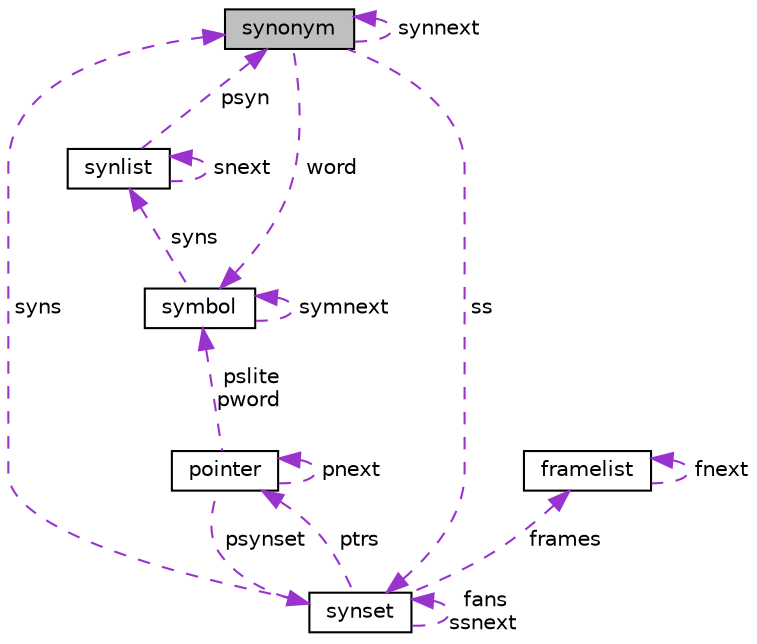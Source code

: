 digraph "synonym"
{
  edge [fontname="Helvetica",fontsize="10",labelfontname="Helvetica",labelfontsize="10"];
  node [fontname="Helvetica",fontsize="10",shape=record];
  Node1 [label="synonym",height=0.2,width=0.4,color="black", fillcolor="grey75", style="filled", fontcolor="black"];
  Node1 -> Node1 [dir="back",color="darkorchid3",fontsize="10",style="dashed",label=" synnext" ,fontname="Helvetica"];
  Node2 -> Node1 [dir="back",color="darkorchid3",fontsize="10",style="dashed",label=" word" ,fontname="Helvetica"];
  Node2 [label="symbol",height=0.2,width=0.4,color="black", fillcolor="white", style="filled",URL="$structsymbol.html"];
  Node3 -> Node2 [dir="back",color="darkorchid3",fontsize="10",style="dashed",label=" syns" ,fontname="Helvetica"];
  Node3 [label="synlist",height=0.2,width=0.4,color="black", fillcolor="white", style="filled",URL="$structsynlist.html"];
  Node1 -> Node3 [dir="back",color="darkorchid3",fontsize="10",style="dashed",label=" psyn" ,fontname="Helvetica"];
  Node3 -> Node3 [dir="back",color="darkorchid3",fontsize="10",style="dashed",label=" snext" ,fontname="Helvetica"];
  Node2 -> Node2 [dir="back",color="darkorchid3",fontsize="10",style="dashed",label=" symnext" ,fontname="Helvetica"];
  Node4 -> Node1 [dir="back",color="darkorchid3",fontsize="10",style="dashed",label=" ss" ,fontname="Helvetica"];
  Node4 [label="synset",height=0.2,width=0.4,color="black", fillcolor="white", style="filled",URL="$structsynset.html"];
  Node1 -> Node4 [dir="back",color="darkorchid3",fontsize="10",style="dashed",label=" syns" ,fontname="Helvetica"];
  Node4 -> Node4 [dir="back",color="darkorchid3",fontsize="10",style="dashed",label=" fans\nssnext" ,fontname="Helvetica"];
  Node5 -> Node4 [dir="back",color="darkorchid3",fontsize="10",style="dashed",label=" frames" ,fontname="Helvetica"];
  Node5 [label="framelist",height=0.2,width=0.4,color="black", fillcolor="white", style="filled",URL="$structframelist.html"];
  Node5 -> Node5 [dir="back",color="darkorchid3",fontsize="10",style="dashed",label=" fnext" ,fontname="Helvetica"];
  Node6 -> Node4 [dir="back",color="darkorchid3",fontsize="10",style="dashed",label=" ptrs" ,fontname="Helvetica"];
  Node6 [label="pointer",height=0.2,width=0.4,color="black", fillcolor="white", style="filled",URL="$structpointer.html"];
  Node4 -> Node6 [dir="back",color="darkorchid3",fontsize="10",style="dashed",label=" psynset" ,fontname="Helvetica"];
  Node2 -> Node6 [dir="back",color="darkorchid3",fontsize="10",style="dashed",label=" pslite\npword" ,fontname="Helvetica"];
  Node6 -> Node6 [dir="back",color="darkorchid3",fontsize="10",style="dashed",label=" pnext" ,fontname="Helvetica"];
}
